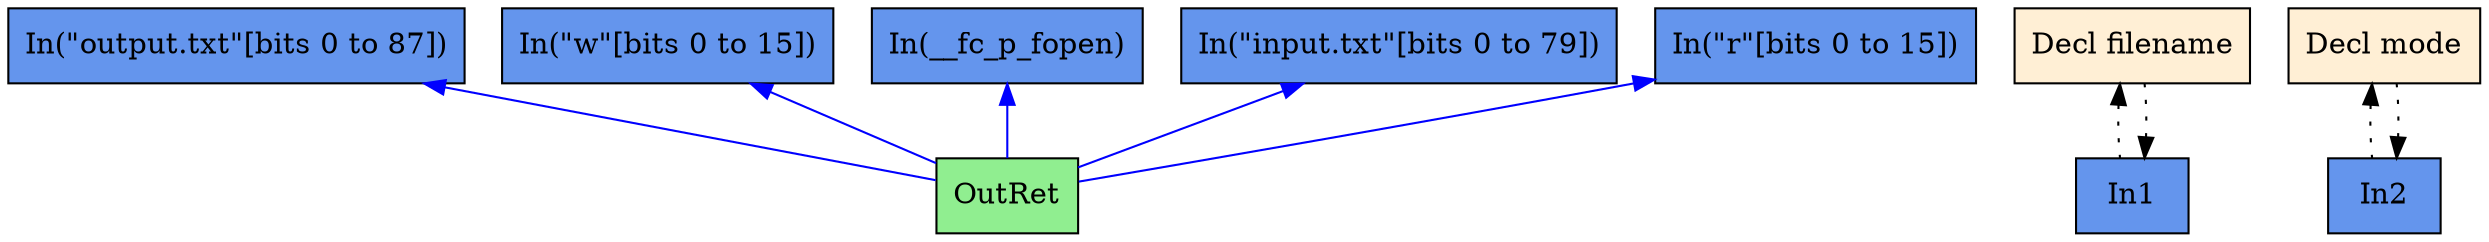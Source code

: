 digraph G {
  rankdir=TB;
  node [style="filled", ];
  32 [label="In(\"output.txt\"[bits 0 to 87])", fillcolor="#6495ED",
      shape=box, ];
  33 [label="In(\"w\"[bits 0 to 15])", fillcolor="#6495ED", shape=box, ];
  24 [label="Decl filename", fillcolor="#FFEFD5", shape=box, ];
  25 [label="In1", fillcolor="#6495ED", shape=box, ];
  26 [label="Decl mode", fillcolor="#FFEFD5", shape=box, ];
  27 [label="In2", fillcolor="#6495ED", shape=box, ];
  28 [label="OutRet", fillcolor="#90EE90", shape=box, ];
  29 [label="In(__fc_p_fopen)", fillcolor="#6495ED", shape=box, ];
  30 [label="In(\"input.txt\"[bits 0 to 79])", fillcolor="#6495ED",
      shape=box, ];
  31 [label="In(\"r\"[bits 0 to 15])", fillcolor="#6495ED", shape=box, ];
  
  
  edge [dir=back, ];
  25 -> 24 [color="#000000", style="dotted", ];
  24 -> 25 [color="#000000", style="dotted", ];
  27 -> 26 [color="#000000", style="dotted", ];
  26 -> 27 [color="#000000", style="dotted", ];
  29 -> 28 [color="#0000FF", ];
  30 -> 28 [color="#0000FF", ];
  31 -> 28 [color="#0000FF", ];
  32 -> 28 [color="#0000FF", ];
  33 -> 28 [color="#0000FF", ];
  
  }

